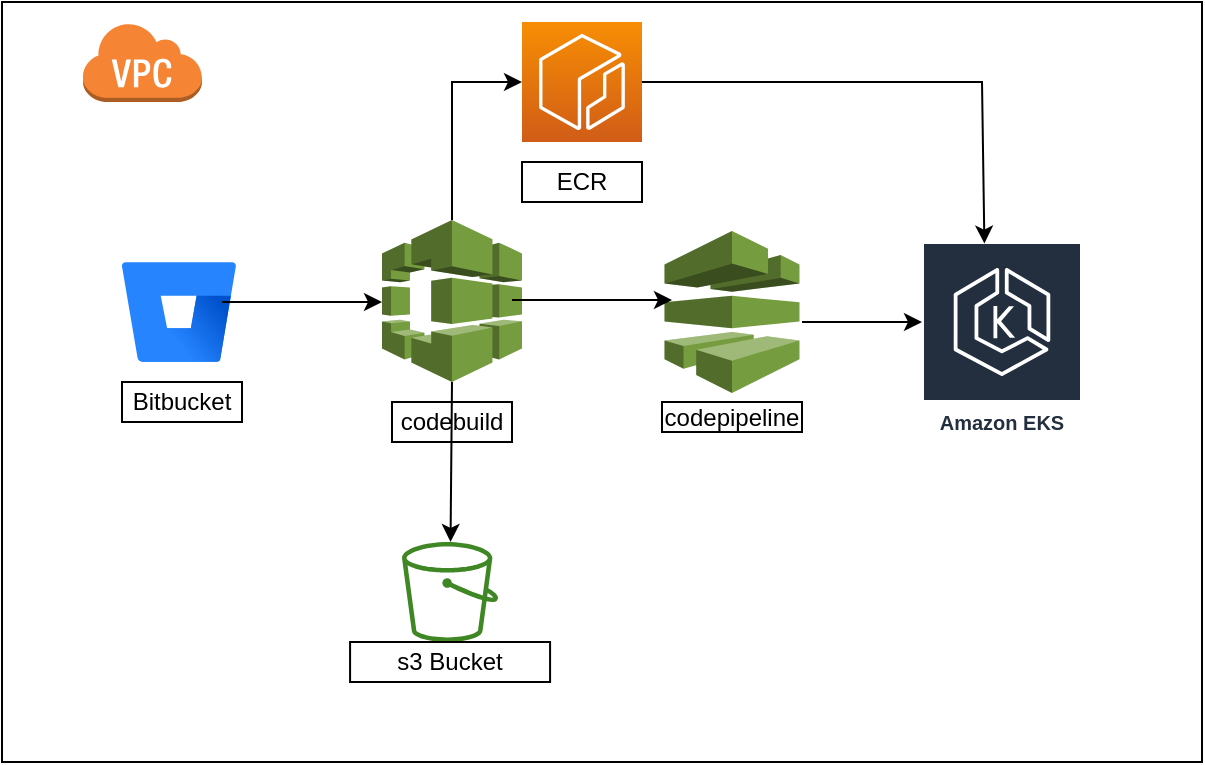 <mxfile version="21.6.7" type="device">
  <diagram name="Page-1" id="NfvslftzR1Ngf-4JeQ3-">
    <mxGraphModel dx="1050" dy="542" grid="1" gridSize="10" guides="1" tooltips="1" connect="1" arrows="1" fold="1" page="1" pageScale="1" pageWidth="850" pageHeight="1100" math="0" shadow="0">
      <root>
        <mxCell id="0" />
        <mxCell id="1" parent="0" />
        <mxCell id="xMpkC-30fn30EJLXxt1L-20" value="" style="rounded=0;whiteSpace=wrap;html=1;" vertex="1" parent="1">
          <mxGeometry x="70" y="30" width="600" height="380" as="geometry" />
        </mxCell>
        <mxCell id="xMpkC-30fn30EJLXxt1L-1" value="" style="image;html=1;image=img/lib/atlassian/Bitbucket_Logo.svg;" vertex="1" parent="1">
          <mxGeometry x="130" y="160" width="57" height="50" as="geometry" />
        </mxCell>
        <mxCell id="xMpkC-30fn30EJLXxt1L-2" value="" style="endArrow=classic;html=1;rounded=0;" edge="1" parent="1">
          <mxGeometry width="50" height="50" relative="1" as="geometry">
            <mxPoint x="180" y="180" as="sourcePoint" />
            <mxPoint x="260" y="180" as="targetPoint" />
          </mxGeometry>
        </mxCell>
        <mxCell id="xMpkC-30fn30EJLXxt1L-3" value="" style="outlineConnect=0;dashed=0;verticalLabelPosition=bottom;verticalAlign=top;align=center;html=1;shape=mxgraph.aws3.codebuild;fillColor=#759C3E;gradientColor=none;" vertex="1" parent="1">
          <mxGeometry x="260" y="139" width="70" height="81" as="geometry" />
        </mxCell>
        <mxCell id="xMpkC-30fn30EJLXxt1L-4" value="Bitbucket" style="whiteSpace=wrap;html=1;" vertex="1" parent="1">
          <mxGeometry x="130" y="220" width="60" height="20" as="geometry" />
        </mxCell>
        <mxCell id="xMpkC-30fn30EJLXxt1L-5" value="codebuild" style="whiteSpace=wrap;html=1;" vertex="1" parent="1">
          <mxGeometry x="265" y="230" width="60" height="20" as="geometry" />
        </mxCell>
        <mxCell id="xMpkC-30fn30EJLXxt1L-6" value="" style="outlineConnect=0;dashed=0;verticalLabelPosition=bottom;verticalAlign=top;align=center;html=1;shape=mxgraph.aws3.codepipeline;fillColor=#759C3E;gradientColor=none;" vertex="1" parent="1">
          <mxGeometry x="401.25" y="144.5" width="67.5" height="81" as="geometry" />
        </mxCell>
        <mxCell id="xMpkC-30fn30EJLXxt1L-8" value="" style="endArrow=classic;html=1;rounded=0;" edge="1" parent="1">
          <mxGeometry width="50" height="50" relative="1" as="geometry">
            <mxPoint x="325" y="179" as="sourcePoint" />
            <mxPoint x="405" y="179" as="targetPoint" />
          </mxGeometry>
        </mxCell>
        <mxCell id="xMpkC-30fn30EJLXxt1L-9" value="codepipeline" style="whiteSpace=wrap;html=1;" vertex="1" parent="1">
          <mxGeometry x="400" y="230" width="70" height="15" as="geometry" />
        </mxCell>
        <mxCell id="xMpkC-30fn30EJLXxt1L-10" value="Amazon EKS" style="sketch=0;outlineConnect=0;fontColor=#232F3E;gradientColor=none;strokeColor=#ffffff;fillColor=#232F3E;dashed=0;verticalLabelPosition=middle;verticalAlign=bottom;align=center;html=1;whiteSpace=wrap;fontSize=10;fontStyle=1;spacing=3;shape=mxgraph.aws4.productIcon;prIcon=mxgraph.aws4.eks;" vertex="1" parent="1">
          <mxGeometry x="530" y="150" width="80" height="100" as="geometry" />
        </mxCell>
        <mxCell id="xMpkC-30fn30EJLXxt1L-11" value="" style="endArrow=classic;html=1;rounded=0;" edge="1" parent="1">
          <mxGeometry width="50" height="50" relative="1" as="geometry">
            <mxPoint x="470" y="190" as="sourcePoint" />
            <mxPoint x="530" y="190" as="targetPoint" />
          </mxGeometry>
        </mxCell>
        <mxCell id="xMpkC-30fn30EJLXxt1L-12" value="" style="sketch=0;outlineConnect=0;fontColor=#232F3E;gradientColor=none;fillColor=#3F8624;strokeColor=none;dashed=0;verticalLabelPosition=bottom;verticalAlign=top;align=center;html=1;fontSize=12;fontStyle=0;aspect=fixed;pointerEvents=1;shape=mxgraph.aws4.bucket;" vertex="1" parent="1">
          <mxGeometry x="270" y="300" width="48.08" height="50" as="geometry" />
        </mxCell>
        <mxCell id="xMpkC-30fn30EJLXxt1L-13" value="" style="endArrow=classic;html=1;rounded=0;exitX=0.5;exitY=1;exitDx=0;exitDy=0;exitPerimeter=0;" edge="1" parent="1" source="xMpkC-30fn30EJLXxt1L-3" target="xMpkC-30fn30EJLXxt1L-12">
          <mxGeometry width="50" height="50" relative="1" as="geometry">
            <mxPoint x="400" y="310" as="sourcePoint" />
            <mxPoint x="450" y="260" as="targetPoint" />
          </mxGeometry>
        </mxCell>
        <mxCell id="xMpkC-30fn30EJLXxt1L-14" value="s3 Bucket" style="whiteSpace=wrap;html=1;" vertex="1" parent="1">
          <mxGeometry x="244.04" y="350" width="100" height="20" as="geometry" />
        </mxCell>
        <mxCell id="xMpkC-30fn30EJLXxt1L-15" value="" style="sketch=0;points=[[0,0,0],[0.25,0,0],[0.5,0,0],[0.75,0,0],[1,0,0],[0,1,0],[0.25,1,0],[0.5,1,0],[0.75,1,0],[1,1,0],[0,0.25,0],[0,0.5,0],[0,0.75,0],[1,0.25,0],[1,0.5,0],[1,0.75,0]];outlineConnect=0;fontColor=#232F3E;gradientColor=#F78E04;gradientDirection=north;fillColor=#D05C17;strokeColor=#ffffff;dashed=0;verticalLabelPosition=bottom;verticalAlign=top;align=center;html=1;fontSize=12;fontStyle=0;aspect=fixed;shape=mxgraph.aws4.resourceIcon;resIcon=mxgraph.aws4.ecr;" vertex="1" parent="1">
          <mxGeometry x="330" y="40" width="60" height="60" as="geometry" />
        </mxCell>
        <mxCell id="xMpkC-30fn30EJLXxt1L-16" value="" style="endArrow=classic;html=1;rounded=0;exitX=0.5;exitY=0;exitDx=0;exitDy=0;exitPerimeter=0;entryX=0;entryY=0.5;entryDx=0;entryDy=0;entryPerimeter=0;" edge="1" parent="1" source="xMpkC-30fn30EJLXxt1L-3" target="xMpkC-30fn30EJLXxt1L-15">
          <mxGeometry width="50" height="50" relative="1" as="geometry">
            <mxPoint x="290" y="130" as="sourcePoint" />
            <mxPoint x="330" y="60" as="targetPoint" />
            <Array as="points">
              <mxPoint x="295" y="70" />
            </Array>
          </mxGeometry>
        </mxCell>
        <mxCell id="xMpkC-30fn30EJLXxt1L-17" value="ECR" style="whiteSpace=wrap;html=1;" vertex="1" parent="1">
          <mxGeometry x="330" y="110" width="60" height="20" as="geometry" />
        </mxCell>
        <mxCell id="xMpkC-30fn30EJLXxt1L-18" value="" style="endArrow=classic;html=1;rounded=0;exitX=1;exitY=0.5;exitDx=0;exitDy=0;exitPerimeter=0;entryX=0.39;entryY=0.008;entryDx=0;entryDy=0;entryPerimeter=0;" edge="1" parent="1" source="xMpkC-30fn30EJLXxt1L-15" target="xMpkC-30fn30EJLXxt1L-10">
          <mxGeometry width="50" height="50" relative="1" as="geometry">
            <mxPoint x="418.75" y="80" as="sourcePoint" />
            <mxPoint x="570" y="140" as="targetPoint" />
            <Array as="points">
              <mxPoint x="560" y="70" />
            </Array>
          </mxGeometry>
        </mxCell>
        <mxCell id="xMpkC-30fn30EJLXxt1L-19" value="" style="outlineConnect=0;dashed=0;verticalLabelPosition=bottom;verticalAlign=top;align=center;html=1;shape=mxgraph.aws3.virtual_private_cloud;fillColor=#F58534;gradientColor=none;" vertex="1" parent="1">
          <mxGeometry x="110" y="40" width="60" height="40" as="geometry" />
        </mxCell>
      </root>
    </mxGraphModel>
  </diagram>
</mxfile>

